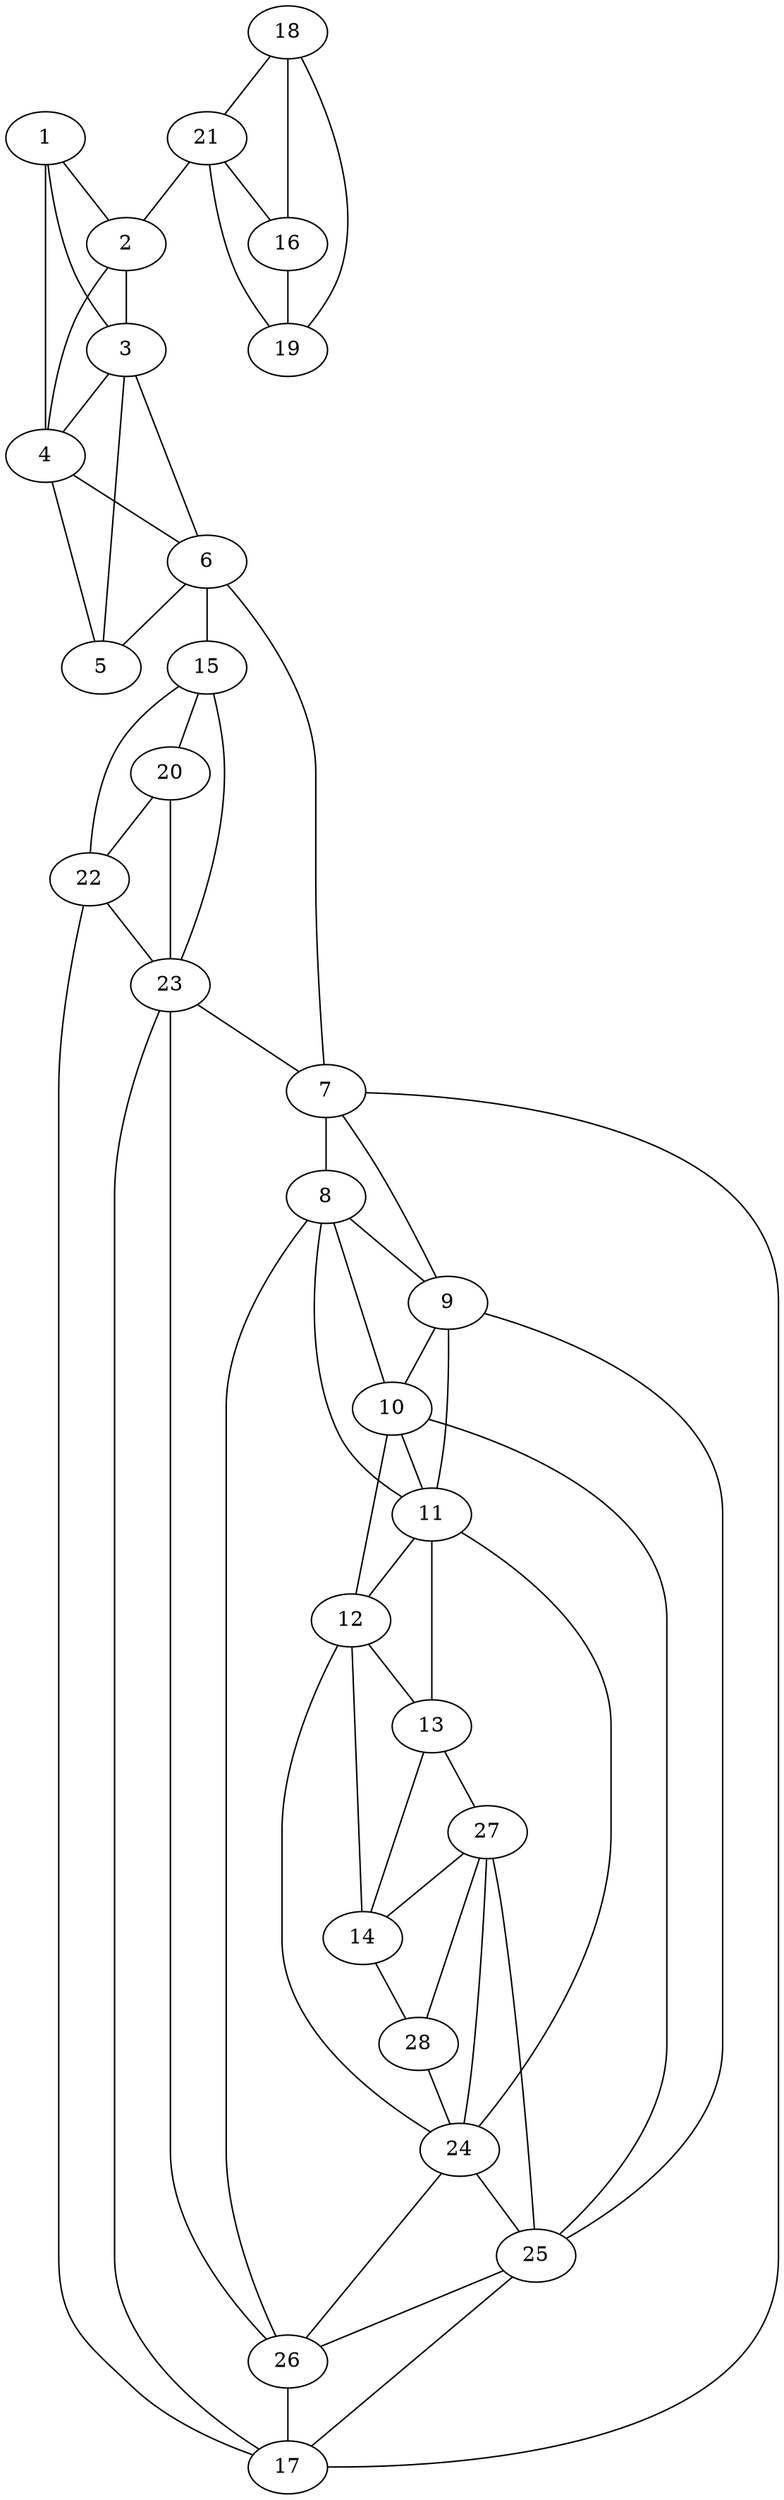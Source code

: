 graph pdb1ddi {
	1	 [aaLength=12,
		sequence=EGVLTRIDLAWS,
		type=0];
	2	 [aaLength=8,
		sequence=GAELWRWI,
		type=0];
	1 -- 2	 [distance0="29.82115",
		frequency=1,
		type0=1];
	3	 [aaLength=13,
		sequence=YVCGDANRMAKDV,
		type=0];
	1 -- 3	 [distance0="42.35585",
		frequency=1,
		type0=2];
	4	 [aaLength=5,
		sequence=LLEVI,
		type=0];
	1 -- 4	 [distance0="60.29146",
		frequency=1,
		type0=3];
	2 -- 3	 [distance0="19.36299",
		distance1="6.0",
		frequency=2,
		type0=1,
		type1=4];
	2 -- 4	 [distance0="39.61812",
		frequency=1,
		type0=3];
	3 -- 4	 [distance0="20.3406",
		distance1="3.0",
		frequency=2,
		type0=2,
		type1=4];
	5	 [aaLength=12,
		sequence=EFGGMDTEAADE,
		type=0];
	3 -- 5	 [distance0="25.32568",
		frequency=1,
		type0=3];
	4 -- 5	 [distance0="13.962",
		distance1="1.0",
		frequency=2,
		type0=1,
		type1=4];
	6	 [aaLength=9,
		sequence=FLSELRVER,
		type=0];
	4 -- 6	 [distance0="19.18079",
		frequency=1,
		type0=2];
	6 -- 3	 [distance0="34.51917",
		frequency=1,
		type0=3];
	6 -- 5	 [distance0="15.91932",
		frequency=1,
		type0=1];
	15	 [aaLength=4,
		sequence=vanDerWaals,
		type=1];
	6 -- 15	 [distance0="7.0",
		frequency=1,
		type0=4];
	7	 [aaLength=10,
		sequence=vanDerWaals,
		type=0];
	8	 [aaLength=4,
		sequence=vanDerWaals,
		type=0];
	7 -- 8	 [distance0="44.48739",
		frequency=1,
		type0=1];
	7 -- 6	 [distance0="61.96586",
		frequency=1,
		type0=3];
	9	 [aaLength=14,
		sequence=vanDerWaals,
		type=0];
	7 -- 9	 [distance0="52.14944",
		frequency=1,
		type0=2];
	17	 [aaLength=7,
		sequence=vanDerWaals,
		type=1];
	7 -- 17	 [distance0="0.0",
		frequency=1,
		type0=4];
	8 -- 9	 [distance0="16.79016",
		distance1="0.0",
		frequency=2,
		type0=1,
		type1=5];
	10	 [aaLength=6,
		sequence=vanDerWaals,
		type=0];
	8 -- 10	 [distance0="31.94271",
		frequency=1,
		type0=2];
	11	 [aaLength=11,
		sequence=vanDerWaals,
		type=0];
	8 -- 11	 [distance0="39.75524",
		frequency=1,
		type0=3];
	9 -- 10	 [distance0="34.96814",
		frequency=1,
		type0=2];
	9 -- 11	 [distance0="35.64237",
		frequency=1,
		type0=3];
	25	 [aaLength=7,
		sequence=vanDerWaals,
		type=1];
	9 -- 25	 [distance0="0.0",
		frequency=1,
		type0=4];
	10 -- 11	 [distance0="15.7702",
		distance1="0.0",
		frequency=2,
		type0=1,
		type1=4];
	12	 [aaLength=9,
		sequence=vanDerWaals,
		type=0];
	11 -- 12	 [distance0="30.55764",
		frequency=1,
		type0=2];
	24	 [aaLength=6,
		sequence=vanDerWaals,
		type=1];
	11 -- 24	 [distance0="0.0",
		frequency=1,
		type0=4];
	13	 [aaLength=11,
		sequence=vanDerWaals,
		type=0];
	12 -- 13	 [distance0="14.48517",
		distance1="0.0",
		frequency=2,
		type0=1,
		type1=5];
	12 -- 10	 [distance0="37.72212",
		frequency=1,
		type0=3];
	13 -- 11	 [distance0="38.80084",
		frequency=1,
		type0=2];
	27	 [aaLength=7,
		sequence=vanDerWaals,
		type=1];
	13 -- 27	 [distance0="0.0",
		frequency=1,
		type0=4];
	14	 [aaLength=8,
		sequence=vanDerWaals,
		type=0];
	14 -- 12	 [distance0="57.7311",
		frequency=1,
		type0=2];
	14 -- 13	 [distance0="49.25826",
		frequency=1,
		type0=1];
	28	 [aaLength=6,
		sequence=vanDerWaals,
		type=1];
	14 -- 28	 [distance0="82.08762",
		distance1="0.0",
		frequency=2,
		type0=3,
		type1=4];
	20	 [aaLength=7,
		sequence=vanDerWaals,
		type=1];
	15 -- 20	 [distance0="14.0",
		distance1="0.0",
		frequency=2,
		type0=1,
		type1=4];
	22	 [aaLength=4,
		sequence=vanDerWaals,
		type=1];
	15 -- 22	 [distance0="23.0",
		frequency=1,
		type0=2];
	23	 [aaLength=4,
		sequence=vanDerWaals,
		type=1];
	15 -- 23	 [distance0="29.0",
		frequency=1,
		type0=3];
	16	 [aaLength=4,
		sequence=VEWQ,
		type=1];
	19	 [aaLength=7,
		sequence=GKNWLFF,
		type=1];
	16 -- 19	 [distance0="19.0",
		frequency=1,
		type0=1];
	17 -- 22	 [distance0="25.0",
		frequency=1,
		type0=3];
	17 -- 23	 [distance0="19.0",
		frequency=1,
		type0=1];
	18	 [aaLength=10,
		sequence=TGIAPFRAFM,
		type=1];
	18 -- 16	 [distance0="38.0",
		frequency=1,
		type0=2];
	18 -- 19	 [distance0="19.0",
		distance1="9.0",
		frequency=2,
		type0=1,
		type1=4];
	21	 [aaLength=4,
		sequence=VYVQ,
		type=1];
	18 -- 21	 [distance0="64.0",
		frequency=1,
		type0=3];
	20 -- 22	 [distance0="9.0",
		distance1="0.0",
		frequency=2,
		type0=1,
		type1=4];
	21 -- 2	 [distance0="6.0",
		frequency=1,
		type0=4];
	21 -- 16	 [distance0="26.0",
		frequency=1,
		type0=1];
	21 -- 19	 [distance0="45.0",
		frequency=1,
		type0=2];
	22 -- 23	 [distance0="6.0",
		distance1="0.0",
		frequency=2,
		type0=1,
		type1=4];
	23 -- 7	 [distance0="0.0",
		frequency=1,
		type0=5];
	23 -- 20	 [distance0="15.0",
		frequency=1,
		type0=2];
	24 -- 12	 [distance0="0.0",
		frequency=1,
		type0=4];
	24 -- 25	 [distance0="30.0",
		frequency=1,
		type0=1];
	26	 [aaLength=4,
		sequence=vanDerWaals,
		type=1];
	24 -- 26	 [distance0="58.0",
		frequency=1,
		type0=3];
	25 -- 10	 [distance0="0.0",
		frequency=1,
		type0=4];
	25 -- 17	 [distance0="49.0",
		frequency=1,
		type0=3];
	25 -- 26	 [distance0="28.0",
		frequency=1,
		type0=1];
	26 -- 8	 [distance0="0.0",
		frequency=1,
		type0=4];
	26 -- 17	 [distance0="21.0",
		frequency=1,
		type0=1];
	26 -- 23	 [distance0="40.0",
		frequency=1,
		type0=3];
	27 -- 14	 [distance0="0.0",
		frequency=1,
		type0=4];
	27 -- 24	 [distance0="35.0",
		frequency=1,
		type0=1];
	27 -- 25	 [distance0="65.0",
		frequency=1,
		type0=3];
	28 -- 24	 [distance0="81.0",
		frequency=1,
		type0=2];
	28 -- 27	 [distance0="46.0",
		frequency=1,
		type0=1];
}
